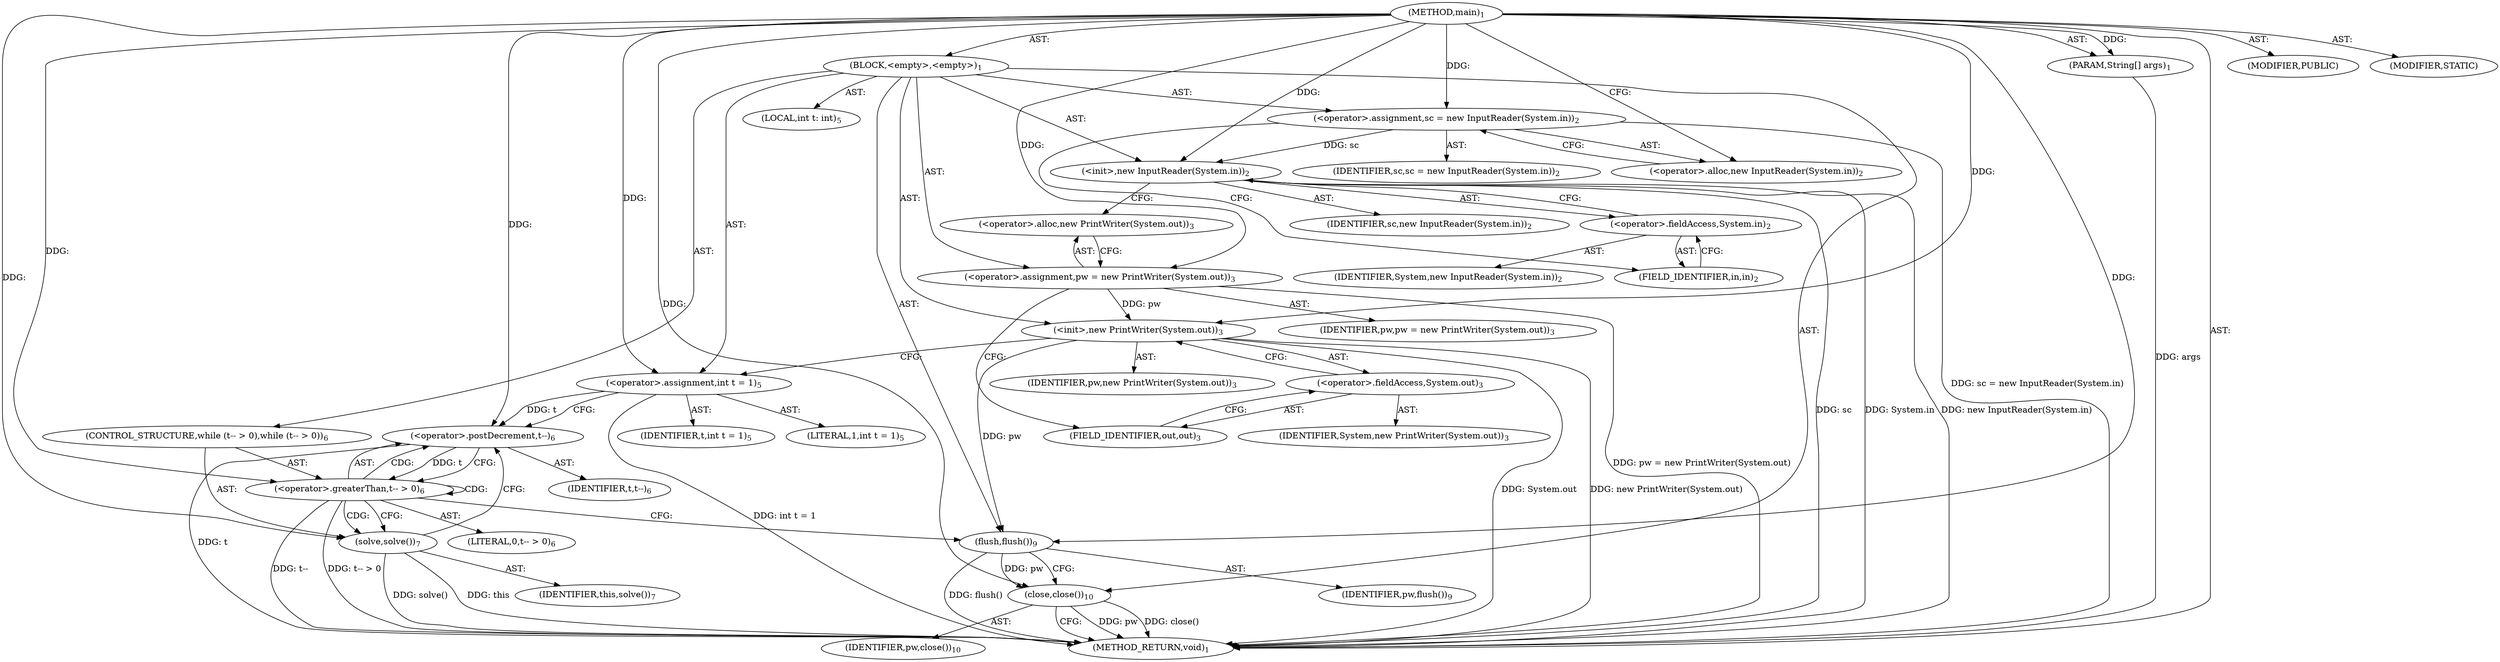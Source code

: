 digraph "main" {  
"17" [label = <(METHOD,main)<SUB>1</SUB>> ]
"18" [label = <(PARAM,String[] args)<SUB>1</SUB>> ]
"19" [label = <(BLOCK,&lt;empty&gt;,&lt;empty&gt;)<SUB>1</SUB>> ]
"20" [label = <(&lt;operator&gt;.assignment,sc = new InputReader(System.in))<SUB>2</SUB>> ]
"21" [label = <(IDENTIFIER,sc,sc = new InputReader(System.in))<SUB>2</SUB>> ]
"22" [label = <(&lt;operator&gt;.alloc,new InputReader(System.in))<SUB>2</SUB>> ]
"23" [label = <(&lt;init&gt;,new InputReader(System.in))<SUB>2</SUB>> ]
"24" [label = <(IDENTIFIER,sc,new InputReader(System.in))<SUB>2</SUB>> ]
"25" [label = <(&lt;operator&gt;.fieldAccess,System.in)<SUB>2</SUB>> ]
"26" [label = <(IDENTIFIER,System,new InputReader(System.in))<SUB>2</SUB>> ]
"27" [label = <(FIELD_IDENTIFIER,in,in)<SUB>2</SUB>> ]
"28" [label = <(&lt;operator&gt;.assignment,pw = new PrintWriter(System.out))<SUB>3</SUB>> ]
"29" [label = <(IDENTIFIER,pw,pw = new PrintWriter(System.out))<SUB>3</SUB>> ]
"30" [label = <(&lt;operator&gt;.alloc,new PrintWriter(System.out))<SUB>3</SUB>> ]
"31" [label = <(&lt;init&gt;,new PrintWriter(System.out))<SUB>3</SUB>> ]
"32" [label = <(IDENTIFIER,pw,new PrintWriter(System.out))<SUB>3</SUB>> ]
"33" [label = <(&lt;operator&gt;.fieldAccess,System.out)<SUB>3</SUB>> ]
"34" [label = <(IDENTIFIER,System,new PrintWriter(System.out))<SUB>3</SUB>> ]
"35" [label = <(FIELD_IDENTIFIER,out,out)<SUB>3</SUB>> ]
"36" [label = <(LOCAL,int t: int)<SUB>5</SUB>> ]
"37" [label = <(&lt;operator&gt;.assignment,int t = 1)<SUB>5</SUB>> ]
"38" [label = <(IDENTIFIER,t,int t = 1)<SUB>5</SUB>> ]
"39" [label = <(LITERAL,1,int t = 1)<SUB>5</SUB>> ]
"40" [label = <(CONTROL_STRUCTURE,while (t-- &gt; 0),while (t-- &gt; 0))<SUB>6</SUB>> ]
"41" [label = <(&lt;operator&gt;.greaterThan,t-- &gt; 0)<SUB>6</SUB>> ]
"42" [label = <(&lt;operator&gt;.postDecrement,t--)<SUB>6</SUB>> ]
"43" [label = <(IDENTIFIER,t,t--)<SUB>6</SUB>> ]
"44" [label = <(LITERAL,0,t-- &gt; 0)<SUB>6</SUB>> ]
"45" [label = <(solve,solve())<SUB>7</SUB>> ]
"46" [label = <(IDENTIFIER,this,solve())<SUB>7</SUB>> ]
"47" [label = <(flush,flush())<SUB>9</SUB>> ]
"48" [label = <(IDENTIFIER,pw,flush())<SUB>9</SUB>> ]
"49" [label = <(close,close())<SUB>10</SUB>> ]
"50" [label = <(IDENTIFIER,pw,close())<SUB>10</SUB>> ]
"51" [label = <(MODIFIER,PUBLIC)> ]
"52" [label = <(MODIFIER,STATIC)> ]
"53" [label = <(METHOD_RETURN,void)<SUB>1</SUB>> ]
  "17" -> "18"  [ label = "AST: "] 
  "17" -> "19"  [ label = "AST: "] 
  "17" -> "51"  [ label = "AST: "] 
  "17" -> "52"  [ label = "AST: "] 
  "17" -> "53"  [ label = "AST: "] 
  "19" -> "20"  [ label = "AST: "] 
  "19" -> "23"  [ label = "AST: "] 
  "19" -> "28"  [ label = "AST: "] 
  "19" -> "31"  [ label = "AST: "] 
  "19" -> "36"  [ label = "AST: "] 
  "19" -> "37"  [ label = "AST: "] 
  "19" -> "40"  [ label = "AST: "] 
  "19" -> "47"  [ label = "AST: "] 
  "19" -> "49"  [ label = "AST: "] 
  "20" -> "21"  [ label = "AST: "] 
  "20" -> "22"  [ label = "AST: "] 
  "23" -> "24"  [ label = "AST: "] 
  "23" -> "25"  [ label = "AST: "] 
  "25" -> "26"  [ label = "AST: "] 
  "25" -> "27"  [ label = "AST: "] 
  "28" -> "29"  [ label = "AST: "] 
  "28" -> "30"  [ label = "AST: "] 
  "31" -> "32"  [ label = "AST: "] 
  "31" -> "33"  [ label = "AST: "] 
  "33" -> "34"  [ label = "AST: "] 
  "33" -> "35"  [ label = "AST: "] 
  "37" -> "38"  [ label = "AST: "] 
  "37" -> "39"  [ label = "AST: "] 
  "40" -> "41"  [ label = "AST: "] 
  "40" -> "45"  [ label = "AST: "] 
  "41" -> "42"  [ label = "AST: "] 
  "41" -> "44"  [ label = "AST: "] 
  "42" -> "43"  [ label = "AST: "] 
  "45" -> "46"  [ label = "AST: "] 
  "47" -> "48"  [ label = "AST: "] 
  "49" -> "50"  [ label = "AST: "] 
  "20" -> "27"  [ label = "CFG: "] 
  "23" -> "30"  [ label = "CFG: "] 
  "28" -> "35"  [ label = "CFG: "] 
  "31" -> "37"  [ label = "CFG: "] 
  "37" -> "42"  [ label = "CFG: "] 
  "47" -> "49"  [ label = "CFG: "] 
  "49" -> "53"  [ label = "CFG: "] 
  "22" -> "20"  [ label = "CFG: "] 
  "25" -> "23"  [ label = "CFG: "] 
  "30" -> "28"  [ label = "CFG: "] 
  "33" -> "31"  [ label = "CFG: "] 
  "41" -> "45"  [ label = "CFG: "] 
  "41" -> "47"  [ label = "CFG: "] 
  "45" -> "42"  [ label = "CFG: "] 
  "27" -> "25"  [ label = "CFG: "] 
  "35" -> "33"  [ label = "CFG: "] 
  "42" -> "41"  [ label = "CFG: "] 
  "17" -> "22"  [ label = "CFG: "] 
  "18" -> "53"  [ label = "DDG: args"] 
  "20" -> "53"  [ label = "DDG: sc = new InputReader(System.in)"] 
  "23" -> "53"  [ label = "DDG: sc"] 
  "23" -> "53"  [ label = "DDG: System.in"] 
  "23" -> "53"  [ label = "DDG: new InputReader(System.in)"] 
  "28" -> "53"  [ label = "DDG: pw = new PrintWriter(System.out)"] 
  "31" -> "53"  [ label = "DDG: System.out"] 
  "31" -> "53"  [ label = "DDG: new PrintWriter(System.out)"] 
  "37" -> "53"  [ label = "DDG: int t = 1"] 
  "42" -> "53"  [ label = "DDG: t"] 
  "41" -> "53"  [ label = "DDG: t--"] 
  "41" -> "53"  [ label = "DDG: t-- &gt; 0"] 
  "47" -> "53"  [ label = "DDG: flush()"] 
  "49" -> "53"  [ label = "DDG: pw"] 
  "49" -> "53"  [ label = "DDG: close()"] 
  "45" -> "53"  [ label = "DDG: solve()"] 
  "45" -> "53"  [ label = "DDG: this"] 
  "17" -> "18"  [ label = "DDG: "] 
  "17" -> "20"  [ label = "DDG: "] 
  "17" -> "28"  [ label = "DDG: "] 
  "17" -> "37"  [ label = "DDG: "] 
  "20" -> "23"  [ label = "DDG: sc"] 
  "17" -> "23"  [ label = "DDG: "] 
  "28" -> "31"  [ label = "DDG: pw"] 
  "17" -> "31"  [ label = "DDG: "] 
  "31" -> "47"  [ label = "DDG: pw"] 
  "17" -> "47"  [ label = "DDG: "] 
  "47" -> "49"  [ label = "DDG: pw"] 
  "17" -> "49"  [ label = "DDG: "] 
  "42" -> "41"  [ label = "DDG: t"] 
  "17" -> "41"  [ label = "DDG: "] 
  "17" -> "45"  [ label = "DDG: "] 
  "37" -> "42"  [ label = "DDG: t"] 
  "17" -> "42"  [ label = "DDG: "] 
  "41" -> "42"  [ label = "CDG: "] 
  "41" -> "41"  [ label = "CDG: "] 
  "41" -> "45"  [ label = "CDG: "] 
}
